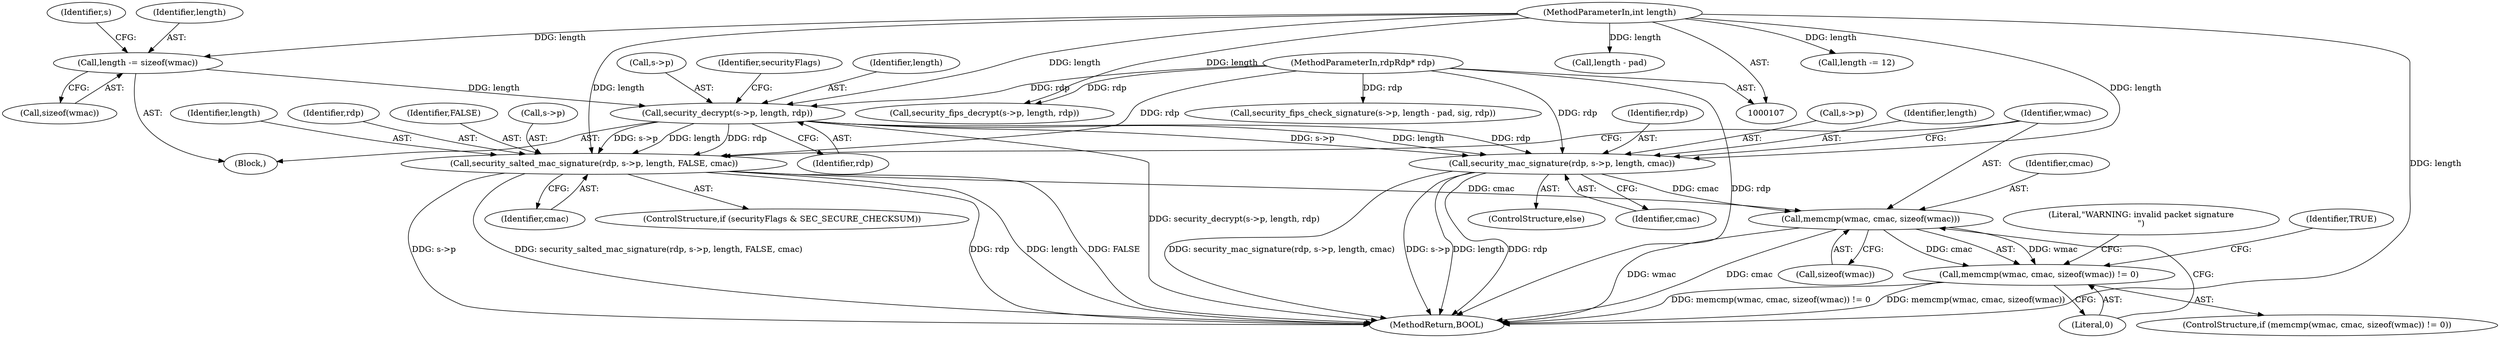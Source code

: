 digraph "0_FreeRDP_7d58aac24fe20ffaad7bd9b40c9ddf457c1b06e7@API" {
"1000207" [label="(Call,security_decrypt(s->p, length, rdp))"];
"1000203" [label="(Call,length -= sizeof(wmac))"];
"1000110" [label="(MethodParameterIn,int length)"];
"1000108" [label="(MethodParameterIn,rdpRdp* rdp)"];
"1000217" [label="(Call,security_salted_mac_signature(rdp, s->p, length, FALSE, cmac))"];
"1000235" [label="(Call,memcmp(wmac, cmac, sizeof(wmac)))"];
"1000234" [label="(Call,memcmp(wmac, cmac, sizeof(wmac)) != 0)"];
"1000226" [label="(Call,security_mac_signature(rdp, s->p, length, cmac))"];
"1000238" [label="(Call,sizeof(wmac))"];
"1000174" [label="(Call,length - pad)"];
"1000240" [label="(Literal,0)"];
"1000205" [label="(Call,sizeof(wmac))"];
"1000233" [label="(ControlStructure,if (memcmp(wmac, cmac, sizeof(wmac)) != 0))"];
"1000152" [label="(Call,length -= 12)"];
"1000208" [label="(Call,s->p)"];
"1000226" [label="(Call,security_mac_signature(rdp, s->p, length, cmac))"];
"1000237" [label="(Identifier,cmac)"];
"1000209" [label="(Identifier,s)"];
"1000203" [label="(Call,length -= sizeof(wmac))"];
"1000212" [label="(Identifier,rdp)"];
"1000222" [label="(Identifier,length)"];
"1000232" [label="(Identifier,cmac)"];
"1000225" [label="(ControlStructure,else)"];
"1000218" [label="(Identifier,rdp)"];
"1000215" [label="(Identifier,securityFlags)"];
"1000234" [label="(Call,memcmp(wmac, cmac, sizeof(wmac)) != 0)"];
"1000228" [label="(Call,s->p)"];
"1000223" [label="(Identifier,FALSE)"];
"1000231" [label="(Identifier,length)"];
"1000204" [label="(Identifier,length)"];
"1000170" [label="(Call,security_fips_check_signature(s->p, length - pad, sig, rdp))"];
"1000236" [label="(Identifier,wmac)"];
"1000243" [label="(Literal,\"WARNING: invalid packet signature\n\")"];
"1000224" [label="(Identifier,cmac)"];
"1000217" [label="(Call,security_salted_mac_signature(rdp, s->p, length, FALSE, cmac))"];
"1000112" [label="(Block,)"];
"1000219" [label="(Call,s->p)"];
"1000235" [label="(Call,memcmp(wmac, cmac, sizeof(wmac)))"];
"1000211" [label="(Identifier,length)"];
"1000227" [label="(Identifier,rdp)"];
"1000245" [label="(Identifier,TRUE)"];
"1000246" [label="(MethodReturn,BOOL)"];
"1000213" [label="(ControlStructure,if (securityFlags & SEC_SECURE_CHECKSUM))"];
"1000110" [label="(MethodParameterIn,int length)"];
"1000108" [label="(MethodParameterIn,rdpRdp* rdp)"];
"1000157" [label="(Call,security_fips_decrypt(s->p, length, rdp))"];
"1000207" [label="(Call,security_decrypt(s->p, length, rdp))"];
"1000207" -> "1000112"  [label="AST: "];
"1000207" -> "1000212"  [label="CFG: "];
"1000208" -> "1000207"  [label="AST: "];
"1000211" -> "1000207"  [label="AST: "];
"1000212" -> "1000207"  [label="AST: "];
"1000215" -> "1000207"  [label="CFG: "];
"1000207" -> "1000246"  [label="DDG: security_decrypt(s->p, length, rdp)"];
"1000203" -> "1000207"  [label="DDG: length"];
"1000110" -> "1000207"  [label="DDG: length"];
"1000108" -> "1000207"  [label="DDG: rdp"];
"1000207" -> "1000217"  [label="DDG: rdp"];
"1000207" -> "1000217"  [label="DDG: s->p"];
"1000207" -> "1000217"  [label="DDG: length"];
"1000207" -> "1000226"  [label="DDG: rdp"];
"1000207" -> "1000226"  [label="DDG: s->p"];
"1000207" -> "1000226"  [label="DDG: length"];
"1000203" -> "1000112"  [label="AST: "];
"1000203" -> "1000205"  [label="CFG: "];
"1000204" -> "1000203"  [label="AST: "];
"1000205" -> "1000203"  [label="AST: "];
"1000209" -> "1000203"  [label="CFG: "];
"1000110" -> "1000203"  [label="DDG: length"];
"1000110" -> "1000107"  [label="AST: "];
"1000110" -> "1000246"  [label="DDG: length"];
"1000110" -> "1000152"  [label="DDG: length"];
"1000110" -> "1000157"  [label="DDG: length"];
"1000110" -> "1000174"  [label="DDG: length"];
"1000110" -> "1000217"  [label="DDG: length"];
"1000110" -> "1000226"  [label="DDG: length"];
"1000108" -> "1000107"  [label="AST: "];
"1000108" -> "1000246"  [label="DDG: rdp"];
"1000108" -> "1000157"  [label="DDG: rdp"];
"1000108" -> "1000170"  [label="DDG: rdp"];
"1000108" -> "1000217"  [label="DDG: rdp"];
"1000108" -> "1000226"  [label="DDG: rdp"];
"1000217" -> "1000213"  [label="AST: "];
"1000217" -> "1000224"  [label="CFG: "];
"1000218" -> "1000217"  [label="AST: "];
"1000219" -> "1000217"  [label="AST: "];
"1000222" -> "1000217"  [label="AST: "];
"1000223" -> "1000217"  [label="AST: "];
"1000224" -> "1000217"  [label="AST: "];
"1000236" -> "1000217"  [label="CFG: "];
"1000217" -> "1000246"  [label="DDG: FALSE"];
"1000217" -> "1000246"  [label="DDG: s->p"];
"1000217" -> "1000246"  [label="DDG: security_salted_mac_signature(rdp, s->p, length, FALSE, cmac)"];
"1000217" -> "1000246"  [label="DDG: rdp"];
"1000217" -> "1000246"  [label="DDG: length"];
"1000217" -> "1000235"  [label="DDG: cmac"];
"1000235" -> "1000234"  [label="AST: "];
"1000235" -> "1000238"  [label="CFG: "];
"1000236" -> "1000235"  [label="AST: "];
"1000237" -> "1000235"  [label="AST: "];
"1000238" -> "1000235"  [label="AST: "];
"1000240" -> "1000235"  [label="CFG: "];
"1000235" -> "1000246"  [label="DDG: wmac"];
"1000235" -> "1000246"  [label="DDG: cmac"];
"1000235" -> "1000234"  [label="DDG: wmac"];
"1000235" -> "1000234"  [label="DDG: cmac"];
"1000226" -> "1000235"  [label="DDG: cmac"];
"1000234" -> "1000233"  [label="AST: "];
"1000234" -> "1000240"  [label="CFG: "];
"1000240" -> "1000234"  [label="AST: "];
"1000243" -> "1000234"  [label="CFG: "];
"1000245" -> "1000234"  [label="CFG: "];
"1000234" -> "1000246"  [label="DDG: memcmp(wmac, cmac, sizeof(wmac))"];
"1000234" -> "1000246"  [label="DDG: memcmp(wmac, cmac, sizeof(wmac)) != 0"];
"1000226" -> "1000225"  [label="AST: "];
"1000226" -> "1000232"  [label="CFG: "];
"1000227" -> "1000226"  [label="AST: "];
"1000228" -> "1000226"  [label="AST: "];
"1000231" -> "1000226"  [label="AST: "];
"1000232" -> "1000226"  [label="AST: "];
"1000236" -> "1000226"  [label="CFG: "];
"1000226" -> "1000246"  [label="DDG: length"];
"1000226" -> "1000246"  [label="DDG: rdp"];
"1000226" -> "1000246"  [label="DDG: security_mac_signature(rdp, s->p, length, cmac)"];
"1000226" -> "1000246"  [label="DDG: s->p"];
}
